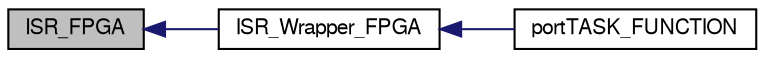 digraph G
{
  bgcolor="transparent";
  edge [fontname="FreeSans",fontsize=10,labelfontname="FreeSans",labelfontsize=10];
  node [fontname="FreeSans",fontsize=10,shape=record];
  rankdir=LR;
  Node1 [label="ISR_FPGA",height=0.2,width=0.4,color="black", fillcolor="grey75", style="filled" fontcolor="black"];
  Node1 -> Node2 [dir=back,color="midnightblue",fontsize=10,style="solid",fontname="FreeSans"];
  Node2 [label="ISR_Wrapper_FPGA",height=0.2,width=0.4,color="black",URL="$fpga_8cpp.html#81b916ac732ff6e697c3c14bd0109d69"];
  Node2 -> Node3 [dir=back,color="midnightblue",fontsize=10,style="solid",fontname="FreeSans"];
  Node3 [label="portTASK_FUNCTION",height=0.2,width=0.4,color="black",URL="$sam7xpud_8cpp.html#53afc651bc94988b4b1644f21f16b515"];
}
